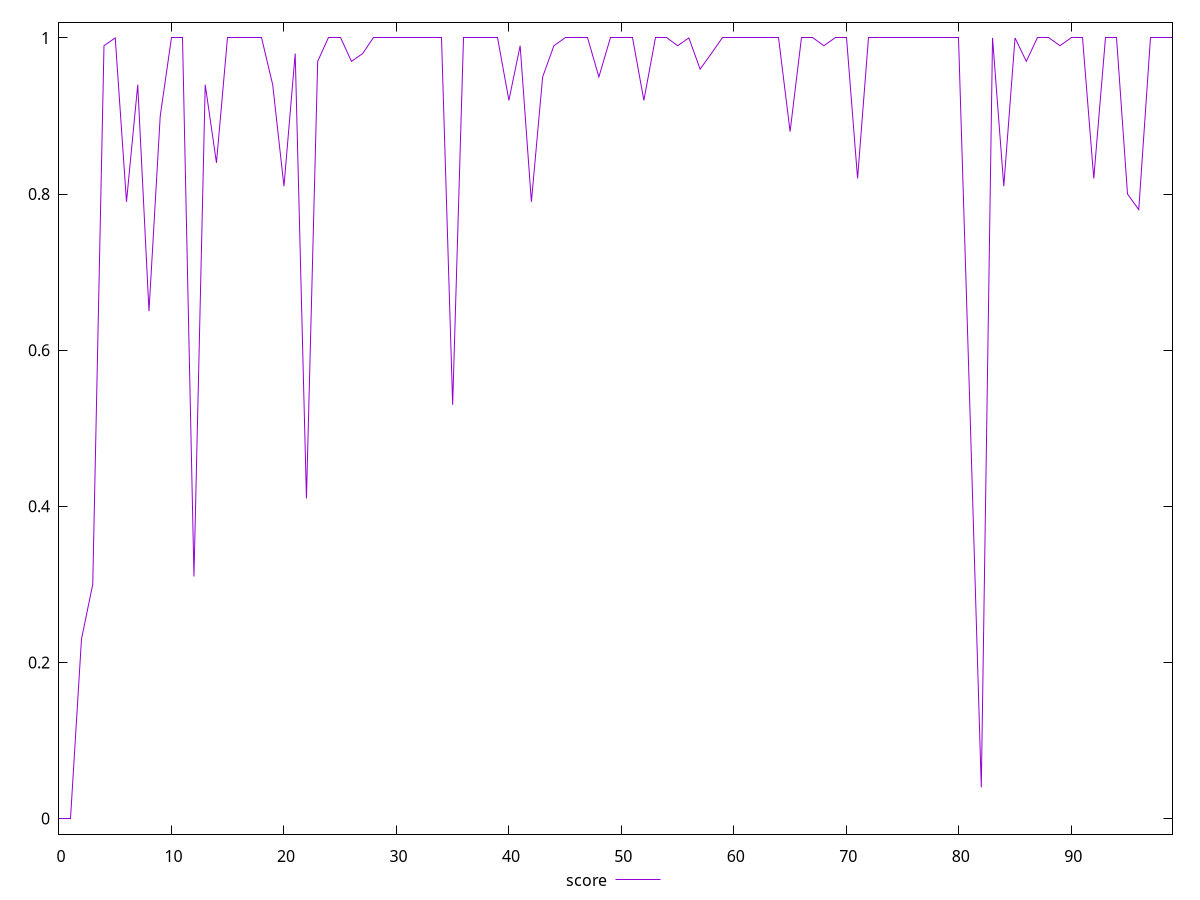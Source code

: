 reset

$score <<EOF
0 0
1 0
2 0.23
3 0.3
4 0.99
5 1
6 0.79
7 0.94
8 0.65
9 0.9
10 1
11 1
12 0.31
13 0.94
14 0.84
15 1
16 1
17 1
18 1
19 0.94
20 0.81
21 0.98
22 0.41
23 0.97
24 1
25 1
26 0.97
27 0.98
28 1
29 1
30 1
31 1
32 1
33 1
34 1
35 0.53
36 1
37 1
38 1
39 1
40 0.92
41 0.99
42 0.79
43 0.95
44 0.99
45 1
46 1
47 1
48 0.95
49 1
50 1
51 1
52 0.92
53 1
54 1
55 0.99
56 1
57 0.96
58 0.98
59 1
60 1
61 1
62 1
63 1
64 1
65 0.88
66 1
67 1
68 0.99
69 1
70 1
71 0.82
72 1
73 1
74 1
75 1
76 1
77 1
78 1
79 1
80 1
81 0.52
82 0.04
83 1
84 0.81
85 1
86 0.97
87 1
88 1
89 0.99
90 1
91 1
92 0.82
93 1
94 1
95 0.8
96 0.78
97 1
98 1
99 1
EOF

set key outside below
set xrange [0:99]
set yrange [-0.02:1.02]
set trange [-0.02:1.02]
set terminal svg size 640, 500 enhanced background rgb 'white'
set output "report_00019_2021-02-10T18-14-37.922Z//estimated-input-latency/samples/pages+cached/score/values.svg"

plot $score title "score" with line

reset

